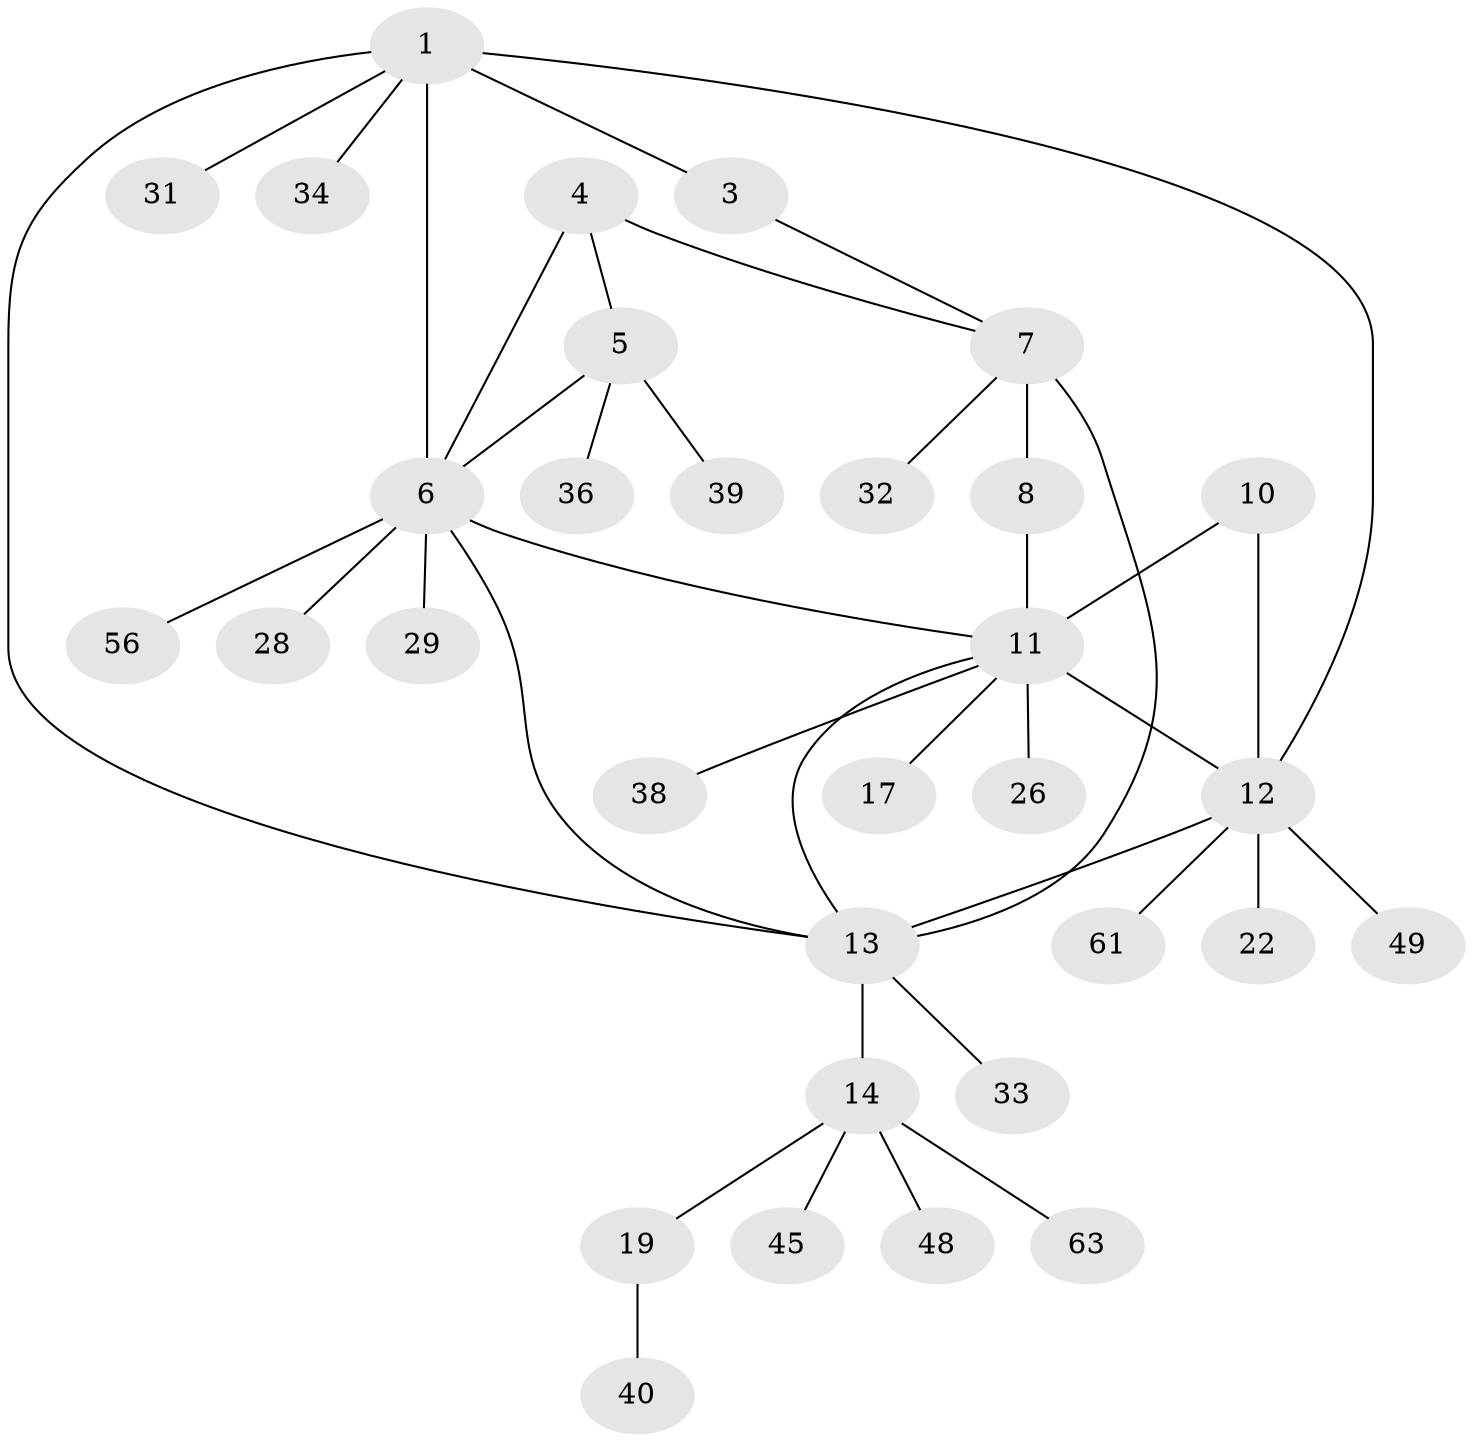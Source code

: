 // original degree distribution, {4: 0.0625, 10: 0.046875, 3: 0.0625, 8: 0.015625, 6: 0.03125, 7: 0.03125, 2: 0.15625, 5: 0.015625, 1: 0.578125}
// Generated by graph-tools (version 1.1) at 2025/15/03/09/25 04:15:45]
// undirected, 32 vertices, 40 edges
graph export_dot {
graph [start="1"]
  node [color=gray90,style=filled];
  1 [super="+2+30+52"];
  3 [super="+21"];
  4;
  5 [super="+27"];
  6;
  7 [super="+54+9"];
  8 [super="+18"];
  10;
  11 [super="+24"];
  12;
  13 [super="+15+46+60+59+44"];
  14;
  17 [super="+41"];
  19;
  22;
  26 [super="+47"];
  28;
  29 [super="+42+35"];
  31;
  32;
  33;
  34 [super="+37"];
  36;
  38;
  39;
  40;
  45;
  48;
  49 [super="+53"];
  56;
  61;
  63;
  1 -- 3 [weight=2];
  1 -- 34;
  1 -- 6;
  1 -- 12;
  1 -- 13;
  1 -- 31;
  3 -- 7;
  4 -- 5;
  4 -- 6;
  4 -- 7;
  5 -- 6;
  5 -- 39;
  5 -- 36;
  6 -- 11;
  6 -- 28;
  6 -- 29;
  6 -- 56;
  6 -- 13;
  7 -- 8 [weight=2];
  7 -- 13 [weight=2];
  7 -- 32;
  8 -- 11 [weight=2];
  10 -- 11;
  10 -- 12;
  11 -- 12;
  11 -- 17;
  11 -- 26;
  11 -- 38;
  11 -- 13;
  12 -- 22;
  12 -- 49;
  12 -- 61;
  12 -- 13;
  13 -- 14 [weight=2];
  13 -- 33;
  14 -- 19;
  14 -- 45;
  14 -- 48;
  14 -- 63;
  19 -- 40;
}
